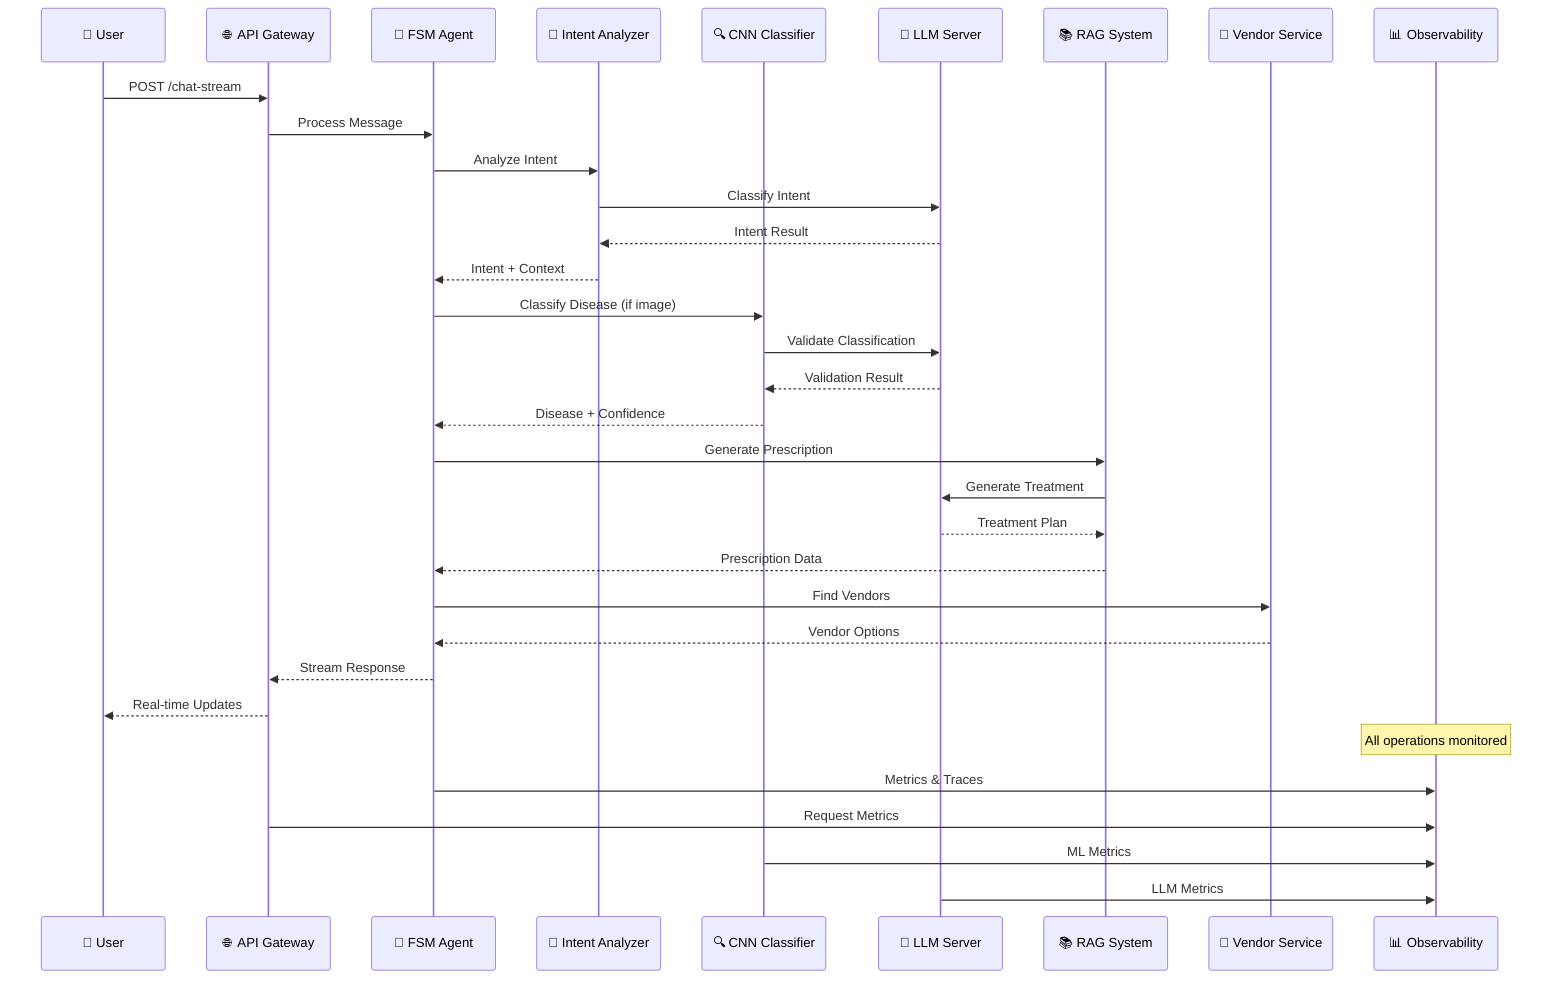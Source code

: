 sequenceDiagram
    participant U as 👤 User
    participant A as 🌐 API Gateway
    participant F as 🔄 FSM Agent
    participant I as 🧠 Intent Analyzer
    participant C as 🔍 CNN Classifier
    participant L as 🤖 LLM Server
    participant R as 📚 RAG System
    participant V as 🏪 Vendor Service
    participant O as 📊 Observability
    
    U->>A: POST /chat-stream
    A->>F: Process Message
    F->>I: Analyze Intent
    I->>L: Classify Intent
    L-->>I: Intent Result
    I-->>F: Intent + Context
    
    F->>C: Classify Disease (if image)
    C->>L: Validate Classification
    L-->>C: Validation Result
    C-->>F: Disease + Confidence
    
    F->>R: Generate Prescription
    R->>L: Generate Treatment
    L-->>R: Treatment Plan
    R-->>F: Prescription Data
    
    F->>V: Find Vendors
    V-->>F: Vendor Options
    F-->>A: Stream Response
    A-->>U: Real-time Updates
    
    Note over O: All operations monitored
    F->>O: Metrics & Traces
    A->>O: Request Metrics
    C->>O: ML Metrics
    L->>O: LLM Metrics